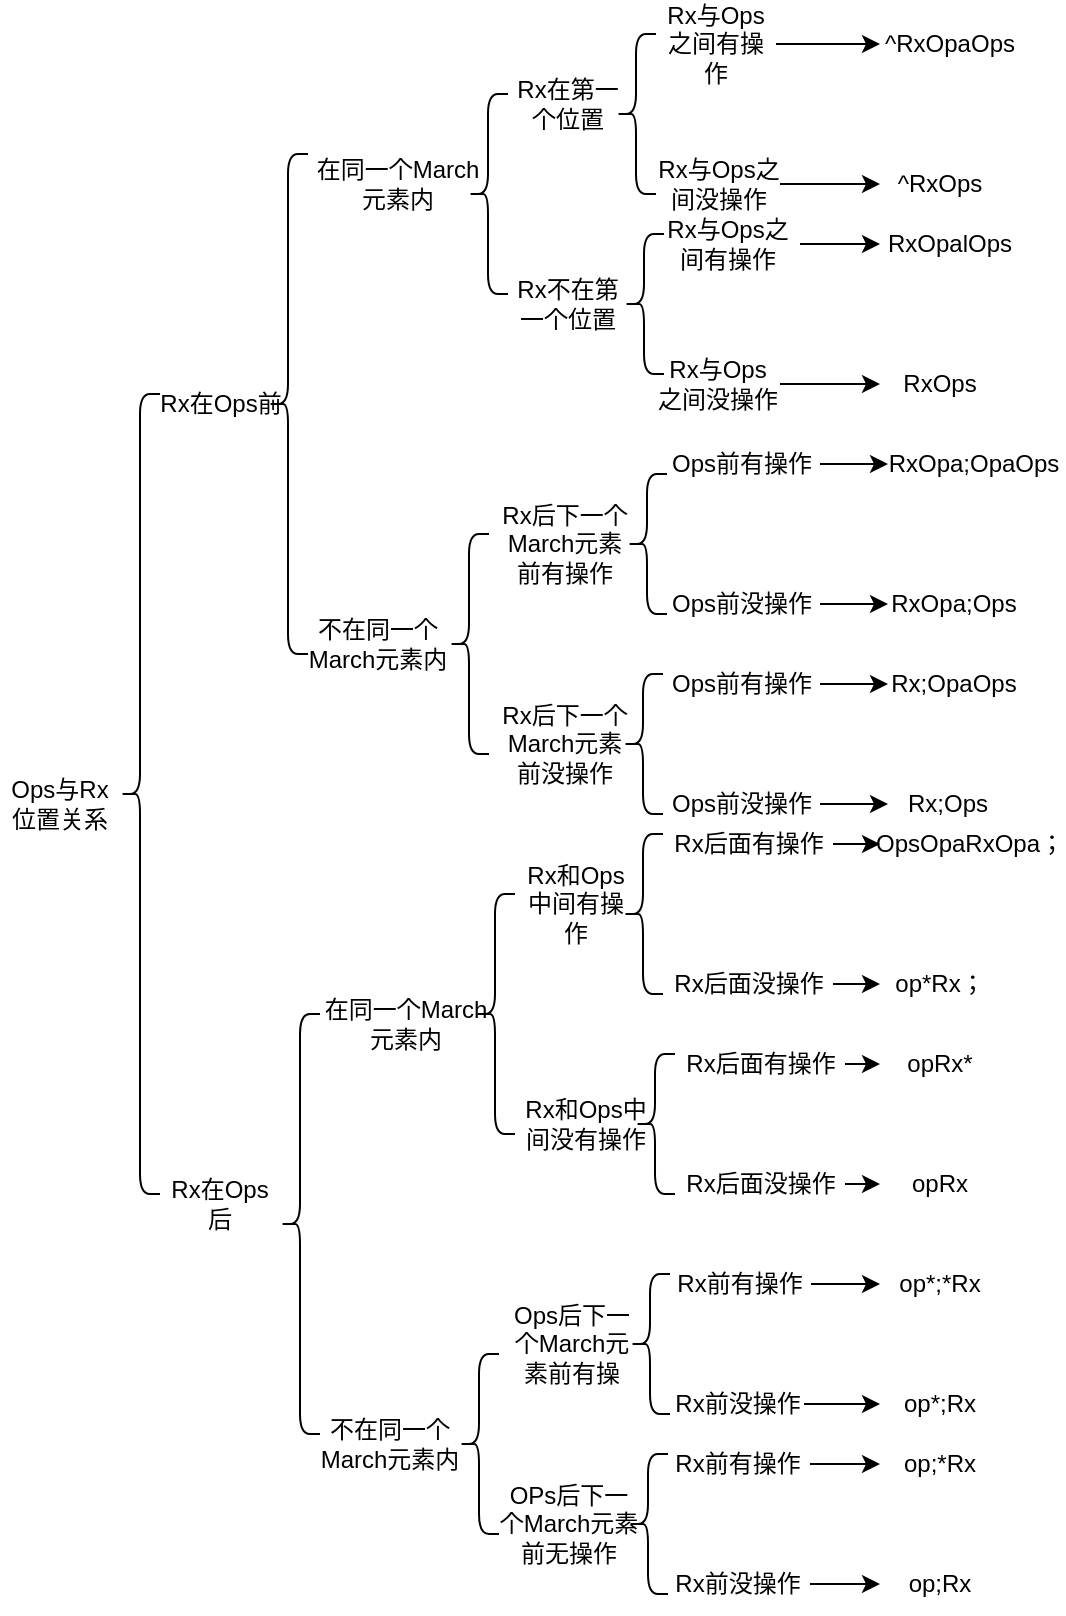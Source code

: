 <mxfile version="20.8.20" type="github">
  <diagram name="第 1 页" id="7BWOVIeHfHWRDhxYybXX">
    <mxGraphModel dx="1434" dy="796" grid="1" gridSize="10" guides="1" tooltips="1" connect="1" arrows="1" fold="1" page="1" pageScale="1" pageWidth="827" pageHeight="1169" math="0" shadow="0">
      <root>
        <mxCell id="0" />
        <mxCell id="1" parent="0" />
        <mxCell id="fFmbdHrcv6SZb14ruAzG-1" value="" style="shape=curlyBracket;whiteSpace=wrap;html=1;rounded=1;labelPosition=left;verticalLabelPosition=middle;align=right;verticalAlign=middle;" parent="1" vertex="1">
          <mxGeometry x="100" y="220" width="20" height="400" as="geometry" />
        </mxCell>
        <mxCell id="fFmbdHrcv6SZb14ruAzG-2" value="Rx在Ops前" style="text;html=1;align=center;verticalAlign=middle;resizable=0;points=[];autosize=1;strokeColor=none;fillColor=none;" parent="1" vertex="1">
          <mxGeometry x="109.5" y="210" width="80" height="30" as="geometry" />
        </mxCell>
        <mxCell id="fFmbdHrcv6SZb14ruAzG-3" value="Rx在Ops后" style="text;html=1;strokeColor=none;fillColor=none;align=center;verticalAlign=middle;whiteSpace=wrap;rounded=0;" parent="1" vertex="1">
          <mxGeometry x="120" y="610" width="60" height="30" as="geometry" />
        </mxCell>
        <mxCell id="fFmbdHrcv6SZb14ruAzG-4" value="" style="shape=curlyBracket;whiteSpace=wrap;html=1;rounded=1;labelPosition=left;verticalLabelPosition=middle;align=right;verticalAlign=middle;" parent="1" vertex="1">
          <mxGeometry x="174" y="100" width="20" height="250" as="geometry" />
        </mxCell>
        <mxCell id="fFmbdHrcv6SZb14ruAzG-5" value="在同一个March元素内" style="text;html=1;strokeColor=none;fillColor=none;align=center;verticalAlign=middle;whiteSpace=wrap;rounded=0;" parent="1" vertex="1">
          <mxGeometry x="194" y="100" width="90" height="30" as="geometry" />
        </mxCell>
        <mxCell id="fFmbdHrcv6SZb14ruAzG-6" value="不在同一个March元素内" style="text;html=1;strokeColor=none;fillColor=none;align=center;verticalAlign=middle;whiteSpace=wrap;rounded=0;" parent="1" vertex="1">
          <mxGeometry x="184" y="330" width="90" height="30" as="geometry" />
        </mxCell>
        <mxCell id="fFmbdHrcv6SZb14ruAzG-13" value="" style="shape=curlyBracket;whiteSpace=wrap;html=1;rounded=1;labelPosition=left;verticalLabelPosition=middle;align=right;verticalAlign=middle;size=0.5;" parent="1" vertex="1">
          <mxGeometry x="180" y="530" width="20" height="210" as="geometry" />
        </mxCell>
        <mxCell id="fFmbdHrcv6SZb14ruAzG-14" value="在同一个March元素内" style="text;html=1;strokeColor=none;fillColor=none;align=center;verticalAlign=middle;whiteSpace=wrap;rounded=0;" parent="1" vertex="1">
          <mxGeometry x="197.5" y="520" width="90" height="30" as="geometry" />
        </mxCell>
        <mxCell id="fFmbdHrcv6SZb14ruAzG-15" value="不在同一个March元素内" style="text;html=1;strokeColor=none;fillColor=none;align=center;verticalAlign=middle;whiteSpace=wrap;rounded=0;" parent="1" vertex="1">
          <mxGeometry x="189.5" y="730" width="90" height="30" as="geometry" />
        </mxCell>
        <mxCell id="fFmbdHrcv6SZb14ruAzG-16" value="" style="shape=curlyBracket;whiteSpace=wrap;html=1;rounded=1;labelPosition=left;verticalLabelPosition=middle;align=right;verticalAlign=middle;" parent="1" vertex="1">
          <mxGeometry x="274" y="70" width="20" height="100" as="geometry" />
        </mxCell>
        <mxCell id="fFmbdHrcv6SZb14ruAzG-17" value="" style="shape=curlyBracket;whiteSpace=wrap;html=1;rounded=1;labelPosition=left;verticalLabelPosition=middle;align=right;verticalAlign=middle;" parent="1" vertex="1">
          <mxGeometry x="277.5" y="470" width="20" height="120" as="geometry" />
        </mxCell>
        <mxCell id="fFmbdHrcv6SZb14ruAzG-18" value="" style="shape=curlyBracket;whiteSpace=wrap;html=1;rounded=1;labelPosition=left;verticalLabelPosition=middle;align=right;verticalAlign=middle;size=0.5;" parent="1" vertex="1">
          <mxGeometry x="269.5" y="700" width="20" height="90" as="geometry" />
        </mxCell>
        <mxCell id="fFmbdHrcv6SZb14ruAzG-19" value="Rx在第一个位置" style="text;html=1;strokeColor=none;fillColor=none;align=center;verticalAlign=middle;whiteSpace=wrap;rounded=0;" parent="1" vertex="1">
          <mxGeometry x="294" y="60" width="60" height="30" as="geometry" />
        </mxCell>
        <mxCell id="fFmbdHrcv6SZb14ruAzG-20" value="Rx不在第一个位置" style="text;html=1;strokeColor=none;fillColor=none;align=center;verticalAlign=middle;whiteSpace=wrap;rounded=0;" parent="1" vertex="1">
          <mxGeometry x="294" y="160" width="60" height="30" as="geometry" />
        </mxCell>
        <mxCell id="fFmbdHrcv6SZb14ruAzG-21" value="Rx和Ops中间有操作" style="text;html=1;strokeColor=none;fillColor=none;align=center;verticalAlign=middle;whiteSpace=wrap;rounded=0;" parent="1" vertex="1">
          <mxGeometry x="297.5" y="460" width="60" height="30" as="geometry" />
        </mxCell>
        <mxCell id="fFmbdHrcv6SZb14ruAzG-23" value="Rx和Ops中间没有操作" style="text;html=1;strokeColor=none;fillColor=none;align=center;verticalAlign=middle;whiteSpace=wrap;rounded=0;" parent="1" vertex="1">
          <mxGeometry x="297.5" y="570" width="70" height="30" as="geometry" />
        </mxCell>
        <mxCell id="fFmbdHrcv6SZb14ruAzG-24" value="Ops后下一个March元素前有操" style="text;html=1;strokeColor=none;fillColor=none;align=center;verticalAlign=middle;whiteSpace=wrap;rounded=0;" parent="1" vertex="1">
          <mxGeometry x="292" y="680" width="68" height="30" as="geometry" />
        </mxCell>
        <mxCell id="fFmbdHrcv6SZb14ruAzG-25" value="OPs后下一个March元素前无操作" style="text;html=1;strokeColor=none;fillColor=none;align=center;verticalAlign=middle;whiteSpace=wrap;rounded=0;" parent="1" vertex="1">
          <mxGeometry x="287.5" y="770" width="72.5" height="30" as="geometry" />
        </mxCell>
        <mxCell id="fFmbdHrcv6SZb14ruAzG-26" value="" style="shape=curlyBracket;whiteSpace=wrap;html=1;rounded=1;labelPosition=left;verticalLabelPosition=middle;align=right;verticalAlign=middle;" parent="1" vertex="1">
          <mxGeometry x="351.5" y="440" width="20" height="80" as="geometry" />
        </mxCell>
        <mxCell id="fFmbdHrcv6SZb14ruAzG-70" style="edgeStyle=orthogonalEdgeStyle;rounded=0;orthogonalLoop=1;jettySize=auto;html=1;exitX=1;exitY=0.5;exitDx=0;exitDy=0;entryX=0;entryY=0.5;entryDx=0;entryDy=0;" parent="1" source="fFmbdHrcv6SZb14ruAzG-27" target="fFmbdHrcv6SZb14ruAzG-56" edge="1">
          <mxGeometry relative="1" as="geometry" />
        </mxCell>
        <mxCell id="fFmbdHrcv6SZb14ruAzG-27" value="Rx后面有操作" style="text;html=1;strokeColor=none;fillColor=none;align=center;verticalAlign=middle;whiteSpace=wrap;rounded=0;" parent="1" vertex="1">
          <mxGeometry x="371.5" y="430" width="85" height="30" as="geometry" />
        </mxCell>
        <mxCell id="fFmbdHrcv6SZb14ruAzG-71" style="edgeStyle=orthogonalEdgeStyle;rounded=0;orthogonalLoop=1;jettySize=auto;html=1;exitX=1;exitY=0.5;exitDx=0;exitDy=0;entryX=0;entryY=0.5;entryDx=0;entryDy=0;" parent="1" source="fFmbdHrcv6SZb14ruAzG-28" target="fFmbdHrcv6SZb14ruAzG-57" edge="1">
          <mxGeometry relative="1" as="geometry" />
        </mxCell>
        <mxCell id="fFmbdHrcv6SZb14ruAzG-28" value="Rx后面没操作" style="text;html=1;strokeColor=none;fillColor=none;align=center;verticalAlign=middle;whiteSpace=wrap;rounded=0;" parent="1" vertex="1">
          <mxGeometry x="371.5" y="500" width="85" height="30" as="geometry" />
        </mxCell>
        <mxCell id="fFmbdHrcv6SZb14ruAzG-29" value="" style="shape=curlyBracket;whiteSpace=wrap;html=1;rounded=1;labelPosition=left;verticalLabelPosition=middle;align=right;verticalAlign=middle;" parent="1" vertex="1">
          <mxGeometry x="357.5" y="550" width="20" height="70" as="geometry" />
        </mxCell>
        <mxCell id="fFmbdHrcv6SZb14ruAzG-72" style="edgeStyle=orthogonalEdgeStyle;rounded=0;orthogonalLoop=1;jettySize=auto;html=1;exitX=1;exitY=0.5;exitDx=0;exitDy=0;entryX=0;entryY=0.5;entryDx=0;entryDy=0;" parent="1" source="fFmbdHrcv6SZb14ruAzG-30" target="fFmbdHrcv6SZb14ruAzG-58" edge="1">
          <mxGeometry relative="1" as="geometry" />
        </mxCell>
        <mxCell id="fFmbdHrcv6SZb14ruAzG-30" value="Rx后面有操作" style="text;html=1;strokeColor=none;fillColor=none;align=center;verticalAlign=middle;whiteSpace=wrap;rounded=0;" parent="1" vertex="1">
          <mxGeometry x="377.5" y="540" width="85" height="30" as="geometry" />
        </mxCell>
        <mxCell id="fFmbdHrcv6SZb14ruAzG-76" style="edgeStyle=orthogonalEdgeStyle;rounded=0;orthogonalLoop=1;jettySize=auto;html=1;exitX=1;exitY=0.5;exitDx=0;exitDy=0;entryX=0;entryY=0.5;entryDx=0;entryDy=0;" parent="1" source="fFmbdHrcv6SZb14ruAzG-31" target="fFmbdHrcv6SZb14ruAzG-59" edge="1">
          <mxGeometry relative="1" as="geometry" />
        </mxCell>
        <mxCell id="fFmbdHrcv6SZb14ruAzG-31" value="Rx后面没操作" style="text;html=1;strokeColor=none;fillColor=none;align=center;verticalAlign=middle;whiteSpace=wrap;rounded=0;" parent="1" vertex="1">
          <mxGeometry x="377.5" y="600" width="85" height="30" as="geometry" />
        </mxCell>
        <mxCell id="fFmbdHrcv6SZb14ruAzG-32" value="" style="shape=curlyBracket;whiteSpace=wrap;html=1;rounded=1;labelPosition=left;verticalLabelPosition=middle;align=right;verticalAlign=middle;" parent="1" vertex="1">
          <mxGeometry x="264.5" y="290" width="20" height="110" as="geometry" />
        </mxCell>
        <mxCell id="fFmbdHrcv6SZb14ruAzG-33" value="Rx后下一个March元素前有操作" style="text;html=1;strokeColor=none;fillColor=none;align=center;verticalAlign=middle;whiteSpace=wrap;rounded=0;" parent="1" vertex="1">
          <mxGeometry x="287" y="280" width="71" height="30" as="geometry" />
        </mxCell>
        <mxCell id="fFmbdHrcv6SZb14ruAzG-35" value="Ops与Rx位置关系" style="text;html=1;strokeColor=none;fillColor=none;align=center;verticalAlign=middle;whiteSpace=wrap;rounded=0;" parent="1" vertex="1">
          <mxGeometry x="40" y="410" width="60" height="30" as="geometry" />
        </mxCell>
        <mxCell id="fFmbdHrcv6SZb14ruAzG-38" value="" style="shape=curlyBracket;whiteSpace=wrap;html=1;rounded=1;labelPosition=left;verticalLabelPosition=middle;align=right;verticalAlign=middle;" parent="1" vertex="1">
          <mxGeometry x="348" y="40" width="20" height="80" as="geometry" />
        </mxCell>
        <mxCell id="fFmbdHrcv6SZb14ruAzG-39" value="" style="shape=curlyBracket;whiteSpace=wrap;html=1;rounded=1;labelPosition=left;verticalLabelPosition=middle;align=right;verticalAlign=middle;" parent="1" vertex="1">
          <mxGeometry x="352" y="140" width="20" height="70" as="geometry" />
        </mxCell>
        <mxCell id="fFmbdHrcv6SZb14ruAzG-62" style="edgeStyle=orthogonalEdgeStyle;rounded=0;orthogonalLoop=1;jettySize=auto;html=1;exitX=1;exitY=0.5;exitDx=0;exitDy=0;entryX=0;entryY=0.5;entryDx=0;entryDy=0;" parent="1" source="fFmbdHrcv6SZb14ruAzG-40" target="fFmbdHrcv6SZb14ruAzG-50" edge="1">
          <mxGeometry relative="1" as="geometry" />
        </mxCell>
        <mxCell id="fFmbdHrcv6SZb14ruAzG-40" value="Rx与Ops之间有操作" style="text;html=1;strokeColor=none;fillColor=none;align=center;verticalAlign=middle;whiteSpace=wrap;rounded=0;" parent="1" vertex="1">
          <mxGeometry x="368" y="30" width="60" height="30" as="geometry" />
        </mxCell>
        <mxCell id="fFmbdHrcv6SZb14ruAzG-63" style="edgeStyle=orthogonalEdgeStyle;rounded=0;orthogonalLoop=1;jettySize=auto;html=1;entryX=0;entryY=0.5;entryDx=0;entryDy=0;" parent="1" source="fFmbdHrcv6SZb14ruAzG-41" target="fFmbdHrcv6SZb14ruAzG-51" edge="1">
          <mxGeometry relative="1" as="geometry" />
        </mxCell>
        <mxCell id="fFmbdHrcv6SZb14ruAzG-41" value="Rx与Ops之间没操作" style="text;html=1;strokeColor=none;fillColor=none;align=center;verticalAlign=middle;whiteSpace=wrap;rounded=0;" parent="1" vertex="1">
          <mxGeometry x="367.5" y="100" width="62.5" height="30" as="geometry" />
        </mxCell>
        <mxCell id="fFmbdHrcv6SZb14ruAzG-65" style="edgeStyle=orthogonalEdgeStyle;rounded=0;orthogonalLoop=1;jettySize=auto;html=1;exitX=1;exitY=0.5;exitDx=0;exitDy=0;entryX=0;entryY=0.5;entryDx=0;entryDy=0;" parent="1" source="fFmbdHrcv6SZb14ruAzG-42" target="fFmbdHrcv6SZb14ruAzG-52" edge="1">
          <mxGeometry relative="1" as="geometry" />
        </mxCell>
        <mxCell id="fFmbdHrcv6SZb14ruAzG-42" value="Rx与Ops之间有操作" style="text;html=1;strokeColor=none;fillColor=none;align=center;verticalAlign=middle;whiteSpace=wrap;rounded=0;" parent="1" vertex="1">
          <mxGeometry x="368" y="130" width="72" height="30" as="geometry" />
        </mxCell>
        <mxCell id="fFmbdHrcv6SZb14ruAzG-66" style="edgeStyle=orthogonalEdgeStyle;rounded=0;orthogonalLoop=1;jettySize=auto;html=1;exitX=1;exitY=0.5;exitDx=0;exitDy=0;entryX=0;entryY=0.5;entryDx=0;entryDy=0;" parent="1" source="fFmbdHrcv6SZb14ruAzG-43" target="fFmbdHrcv6SZb14ruAzG-53" edge="1">
          <mxGeometry relative="1" as="geometry" />
        </mxCell>
        <mxCell id="fFmbdHrcv6SZb14ruAzG-43" value="Rx与Ops之间没操作" style="text;html=1;strokeColor=none;fillColor=none;align=center;verticalAlign=middle;whiteSpace=wrap;rounded=0;" parent="1" vertex="1">
          <mxGeometry x="368" y="200" width="62" height="30" as="geometry" />
        </mxCell>
        <mxCell id="fFmbdHrcv6SZb14ruAzG-50" value="^RxOpaOps" style="text;html=1;strokeColor=none;fillColor=none;align=center;verticalAlign=middle;whiteSpace=wrap;rounded=0;" parent="1" vertex="1">
          <mxGeometry x="480" y="30" width="70" height="30" as="geometry" />
        </mxCell>
        <mxCell id="fFmbdHrcv6SZb14ruAzG-51" value="^RxOps" style="text;html=1;strokeColor=none;fillColor=none;align=center;verticalAlign=middle;whiteSpace=wrap;rounded=0;" parent="1" vertex="1">
          <mxGeometry x="480" y="100" width="60" height="30" as="geometry" />
        </mxCell>
        <mxCell id="fFmbdHrcv6SZb14ruAzG-52" value="RxOpalOps" style="text;html=1;strokeColor=none;fillColor=none;align=center;verticalAlign=middle;whiteSpace=wrap;rounded=0;" parent="1" vertex="1">
          <mxGeometry x="480" y="130" width="70" height="30" as="geometry" />
        </mxCell>
        <mxCell id="fFmbdHrcv6SZb14ruAzG-53" value="RxOps" style="text;html=1;strokeColor=none;fillColor=none;align=center;verticalAlign=middle;whiteSpace=wrap;rounded=0;" parent="1" vertex="1">
          <mxGeometry x="480" y="200" width="60" height="30" as="geometry" />
        </mxCell>
        <mxCell id="fFmbdHrcv6SZb14ruAzG-54" value="RxOpa;OpaOps" style="text;html=1;strokeColor=none;fillColor=none;align=center;verticalAlign=middle;whiteSpace=wrap;rounded=0;" parent="1" vertex="1">
          <mxGeometry x="484" y="240" width="86" height="30" as="geometry" />
        </mxCell>
        <mxCell id="fFmbdHrcv6SZb14ruAzG-55" value="Rx;Ops" style="text;html=1;strokeColor=none;fillColor=none;align=center;verticalAlign=middle;whiteSpace=wrap;rounded=0;" parent="1" vertex="1">
          <mxGeometry x="484" y="410" width="60" height="30" as="geometry" />
        </mxCell>
        <mxCell id="fFmbdHrcv6SZb14ruAzG-56" value="OpsOpaRxOpa；" style="text;html=1;strokeColor=none;fillColor=none;align=center;verticalAlign=middle;whiteSpace=wrap;rounded=0;" parent="1" vertex="1">
          <mxGeometry x="480" y="430" width="90" height="30" as="geometry" />
        </mxCell>
        <mxCell id="fFmbdHrcv6SZb14ruAzG-57" value="op*Rx；" style="text;html=1;strokeColor=none;fillColor=none;align=center;verticalAlign=middle;whiteSpace=wrap;rounded=0;" parent="1" vertex="1">
          <mxGeometry x="480" y="500" width="60" height="30" as="geometry" />
        </mxCell>
        <mxCell id="fFmbdHrcv6SZb14ruAzG-58" value="opRx*" style="text;html=1;strokeColor=none;fillColor=none;align=center;verticalAlign=middle;whiteSpace=wrap;rounded=0;" parent="1" vertex="1">
          <mxGeometry x="480" y="540" width="60" height="30" as="geometry" />
        </mxCell>
        <mxCell id="fFmbdHrcv6SZb14ruAzG-59" value="opRx" style="text;html=1;strokeColor=none;fillColor=none;align=center;verticalAlign=middle;whiteSpace=wrap;rounded=0;" parent="1" vertex="1">
          <mxGeometry x="480" y="600" width="60" height="30" as="geometry" />
        </mxCell>
        <mxCell id="fFmbdHrcv6SZb14ruAzG-60" value="op*;Rx" style="text;html=1;strokeColor=none;fillColor=none;align=center;verticalAlign=middle;whiteSpace=wrap;rounded=0;" parent="1" vertex="1">
          <mxGeometry x="480" y="710" width="60" height="30" as="geometry" />
        </mxCell>
        <mxCell id="fFmbdHrcv6SZb14ruAzG-61" value="op;Rx" style="text;html=1;strokeColor=none;fillColor=none;align=center;verticalAlign=middle;whiteSpace=wrap;rounded=0;" parent="1" vertex="1">
          <mxGeometry x="480" y="800" width="60" height="30" as="geometry" />
        </mxCell>
        <mxCell id="o7lBmpksb4ykVOvbsCMc-3" value="" style="shape=curlyBracket;whiteSpace=wrap;html=1;rounded=1;labelPosition=left;verticalLabelPosition=middle;align=right;verticalAlign=middle;" vertex="1" parent="1">
          <mxGeometry x="355" y="660" width="20" height="70" as="geometry" />
        </mxCell>
        <mxCell id="o7lBmpksb4ykVOvbsCMc-8" value="" style="shape=curlyBracket;whiteSpace=wrap;html=1;rounded=1;labelPosition=left;verticalLabelPosition=middle;align=right;verticalAlign=middle;" vertex="1" parent="1">
          <mxGeometry x="354" y="750" width="20" height="70" as="geometry" />
        </mxCell>
        <mxCell id="o7lBmpksb4ykVOvbsCMc-13" value="op*;*Rx" style="text;html=1;strokeColor=none;fillColor=none;align=center;verticalAlign=middle;whiteSpace=wrap;rounded=0;" vertex="1" parent="1">
          <mxGeometry x="480" y="650" width="60" height="30" as="geometry" />
        </mxCell>
        <mxCell id="o7lBmpksb4ykVOvbsCMc-14" value="op;*Rx" style="text;html=1;strokeColor=none;fillColor=none;align=center;verticalAlign=middle;whiteSpace=wrap;rounded=0;" vertex="1" parent="1">
          <mxGeometry x="480" y="740" width="60" height="30" as="geometry" />
        </mxCell>
        <mxCell id="o7lBmpksb4ykVOvbsCMc-16" value="Rx后下一个March元素前没操作" style="text;html=1;strokeColor=none;fillColor=none;align=center;verticalAlign=middle;whiteSpace=wrap;rounded=0;" vertex="1" parent="1">
          <mxGeometry x="287" y="380" width="71" height="30" as="geometry" />
        </mxCell>
        <mxCell id="o7lBmpksb4ykVOvbsCMc-17" value="" style="shape=curlyBracket;whiteSpace=wrap;html=1;rounded=1;labelPosition=left;verticalLabelPosition=middle;align=right;verticalAlign=middle;" vertex="1" parent="1">
          <mxGeometry x="353.5" y="260" width="20" height="70" as="geometry" />
        </mxCell>
        <mxCell id="o7lBmpksb4ykVOvbsCMc-18" value="" style="shape=curlyBracket;whiteSpace=wrap;html=1;rounded=1;labelPosition=left;verticalLabelPosition=middle;align=right;verticalAlign=middle;" vertex="1" parent="1">
          <mxGeometry x="351.5" y="360" width="20" height="70" as="geometry" />
        </mxCell>
        <mxCell id="o7lBmpksb4ykVOvbsCMc-27" style="edgeStyle=orthogonalEdgeStyle;rounded=0;orthogonalLoop=1;jettySize=auto;html=1;exitX=1;exitY=0.5;exitDx=0;exitDy=0;entryX=0;entryY=0.5;entryDx=0;entryDy=0;" edge="1" parent="1" source="o7lBmpksb4ykVOvbsCMc-19" target="fFmbdHrcv6SZb14ruAzG-54">
          <mxGeometry relative="1" as="geometry" />
        </mxCell>
        <mxCell id="o7lBmpksb4ykVOvbsCMc-19" value="Ops前有操作" style="text;html=1;strokeColor=none;fillColor=none;align=center;verticalAlign=middle;whiteSpace=wrap;rounded=0;" vertex="1" parent="1">
          <mxGeometry x="372" y="240" width="78" height="30" as="geometry" />
        </mxCell>
        <mxCell id="o7lBmpksb4ykVOvbsCMc-28" style="edgeStyle=orthogonalEdgeStyle;rounded=0;orthogonalLoop=1;jettySize=auto;html=1;exitX=1;exitY=0.5;exitDx=0;exitDy=0;entryX=0;entryY=0.5;entryDx=0;entryDy=0;" edge="1" parent="1" source="o7lBmpksb4ykVOvbsCMc-20" target="o7lBmpksb4ykVOvbsCMc-25">
          <mxGeometry relative="1" as="geometry" />
        </mxCell>
        <mxCell id="o7lBmpksb4ykVOvbsCMc-20" value="Ops前没操作" style="text;html=1;strokeColor=none;fillColor=none;align=center;verticalAlign=middle;whiteSpace=wrap;rounded=0;" vertex="1" parent="1">
          <mxGeometry x="372" y="310" width="78" height="30" as="geometry" />
        </mxCell>
        <mxCell id="o7lBmpksb4ykVOvbsCMc-29" style="edgeStyle=orthogonalEdgeStyle;rounded=0;orthogonalLoop=1;jettySize=auto;html=1;exitX=1;exitY=0.5;exitDx=0;exitDy=0;entryX=0;entryY=0.5;entryDx=0;entryDy=0;" edge="1" parent="1" source="o7lBmpksb4ykVOvbsCMc-21" target="o7lBmpksb4ykVOvbsCMc-26">
          <mxGeometry relative="1" as="geometry" />
        </mxCell>
        <mxCell id="o7lBmpksb4ykVOvbsCMc-21" value="Ops前有操作" style="text;html=1;strokeColor=none;fillColor=none;align=center;verticalAlign=middle;whiteSpace=wrap;rounded=0;" vertex="1" parent="1">
          <mxGeometry x="372" y="350" width="78" height="30" as="geometry" />
        </mxCell>
        <mxCell id="o7lBmpksb4ykVOvbsCMc-30" style="edgeStyle=orthogonalEdgeStyle;rounded=0;orthogonalLoop=1;jettySize=auto;html=1;exitX=1;exitY=0.5;exitDx=0;exitDy=0;entryX=0;entryY=0.5;entryDx=0;entryDy=0;" edge="1" parent="1" source="o7lBmpksb4ykVOvbsCMc-22" target="fFmbdHrcv6SZb14ruAzG-55">
          <mxGeometry relative="1" as="geometry" />
        </mxCell>
        <mxCell id="o7lBmpksb4ykVOvbsCMc-22" value="Ops前没操作" style="text;html=1;strokeColor=none;fillColor=none;align=center;verticalAlign=middle;whiteSpace=wrap;rounded=0;" vertex="1" parent="1">
          <mxGeometry x="372" y="410" width="78" height="30" as="geometry" />
        </mxCell>
        <mxCell id="o7lBmpksb4ykVOvbsCMc-25" value="RxOpa;Ops" style="text;html=1;strokeColor=none;fillColor=none;align=center;verticalAlign=middle;whiteSpace=wrap;rounded=0;" vertex="1" parent="1">
          <mxGeometry x="484" y="310" width="66" height="30" as="geometry" />
        </mxCell>
        <mxCell id="o7lBmpksb4ykVOvbsCMc-26" value="Rx;OpaOps" style="text;html=1;strokeColor=none;fillColor=none;align=center;verticalAlign=middle;whiteSpace=wrap;rounded=0;" vertex="1" parent="1">
          <mxGeometry x="484" y="350" width="66" height="30" as="geometry" />
        </mxCell>
        <mxCell id="o7lBmpksb4ykVOvbsCMc-32" style="edgeStyle=orthogonalEdgeStyle;rounded=0;orthogonalLoop=1;jettySize=auto;html=1;exitX=1;exitY=0.5;exitDx=0;exitDy=0;entryX=0;entryY=0.5;entryDx=0;entryDy=0;" edge="1" parent="1" source="o7lBmpksb4ykVOvbsCMc-31" target="o7lBmpksb4ykVOvbsCMc-13">
          <mxGeometry relative="1" as="geometry" />
        </mxCell>
        <mxCell id="o7lBmpksb4ykVOvbsCMc-31" value="Rx前有操作" style="text;html=1;strokeColor=none;fillColor=none;align=center;verticalAlign=middle;whiteSpace=wrap;rounded=0;" vertex="1" parent="1">
          <mxGeometry x="373.5" y="650" width="72" height="30" as="geometry" />
        </mxCell>
        <mxCell id="o7lBmpksb4ykVOvbsCMc-35" style="edgeStyle=orthogonalEdgeStyle;rounded=0;orthogonalLoop=1;jettySize=auto;html=1;exitX=1;exitY=0.5;exitDx=0;exitDy=0;entryX=0;entryY=0.5;entryDx=0;entryDy=0;" edge="1" parent="1" source="o7lBmpksb4ykVOvbsCMc-33" target="fFmbdHrcv6SZb14ruAzG-60">
          <mxGeometry relative="1" as="geometry" />
        </mxCell>
        <mxCell id="o7lBmpksb4ykVOvbsCMc-33" value="Rx前没操作" style="text;html=1;strokeColor=none;fillColor=none;align=center;verticalAlign=middle;whiteSpace=wrap;rounded=0;" vertex="1" parent="1">
          <mxGeometry x="376" y="710" width="66" height="30" as="geometry" />
        </mxCell>
        <mxCell id="o7lBmpksb4ykVOvbsCMc-38" style="edgeStyle=orthogonalEdgeStyle;rounded=0;orthogonalLoop=1;jettySize=auto;html=1;exitX=1;exitY=0.5;exitDx=0;exitDy=0;entryX=0;entryY=0.5;entryDx=0;entryDy=0;" edge="1" parent="1" source="o7lBmpksb4ykVOvbsCMc-36" target="o7lBmpksb4ykVOvbsCMc-14">
          <mxGeometry relative="1" as="geometry" />
        </mxCell>
        <mxCell id="o7lBmpksb4ykVOvbsCMc-36" value="Rx前有操作" style="text;html=1;strokeColor=none;fillColor=none;align=center;verticalAlign=middle;whiteSpace=wrap;rounded=0;" vertex="1" parent="1">
          <mxGeometry x="373" y="740" width="72" height="30" as="geometry" />
        </mxCell>
        <mxCell id="o7lBmpksb4ykVOvbsCMc-40" style="edgeStyle=orthogonalEdgeStyle;rounded=0;orthogonalLoop=1;jettySize=auto;html=1;exitX=1;exitY=0.5;exitDx=0;exitDy=0;" edge="1" parent="1" source="o7lBmpksb4ykVOvbsCMc-39" target="fFmbdHrcv6SZb14ruAzG-61">
          <mxGeometry relative="1" as="geometry" />
        </mxCell>
        <mxCell id="o7lBmpksb4ykVOvbsCMc-39" value="Rx前没操作" style="text;html=1;strokeColor=none;fillColor=none;align=center;verticalAlign=middle;whiteSpace=wrap;rounded=0;" vertex="1" parent="1">
          <mxGeometry x="373" y="800" width="72" height="30" as="geometry" />
        </mxCell>
      </root>
    </mxGraphModel>
  </diagram>
</mxfile>
